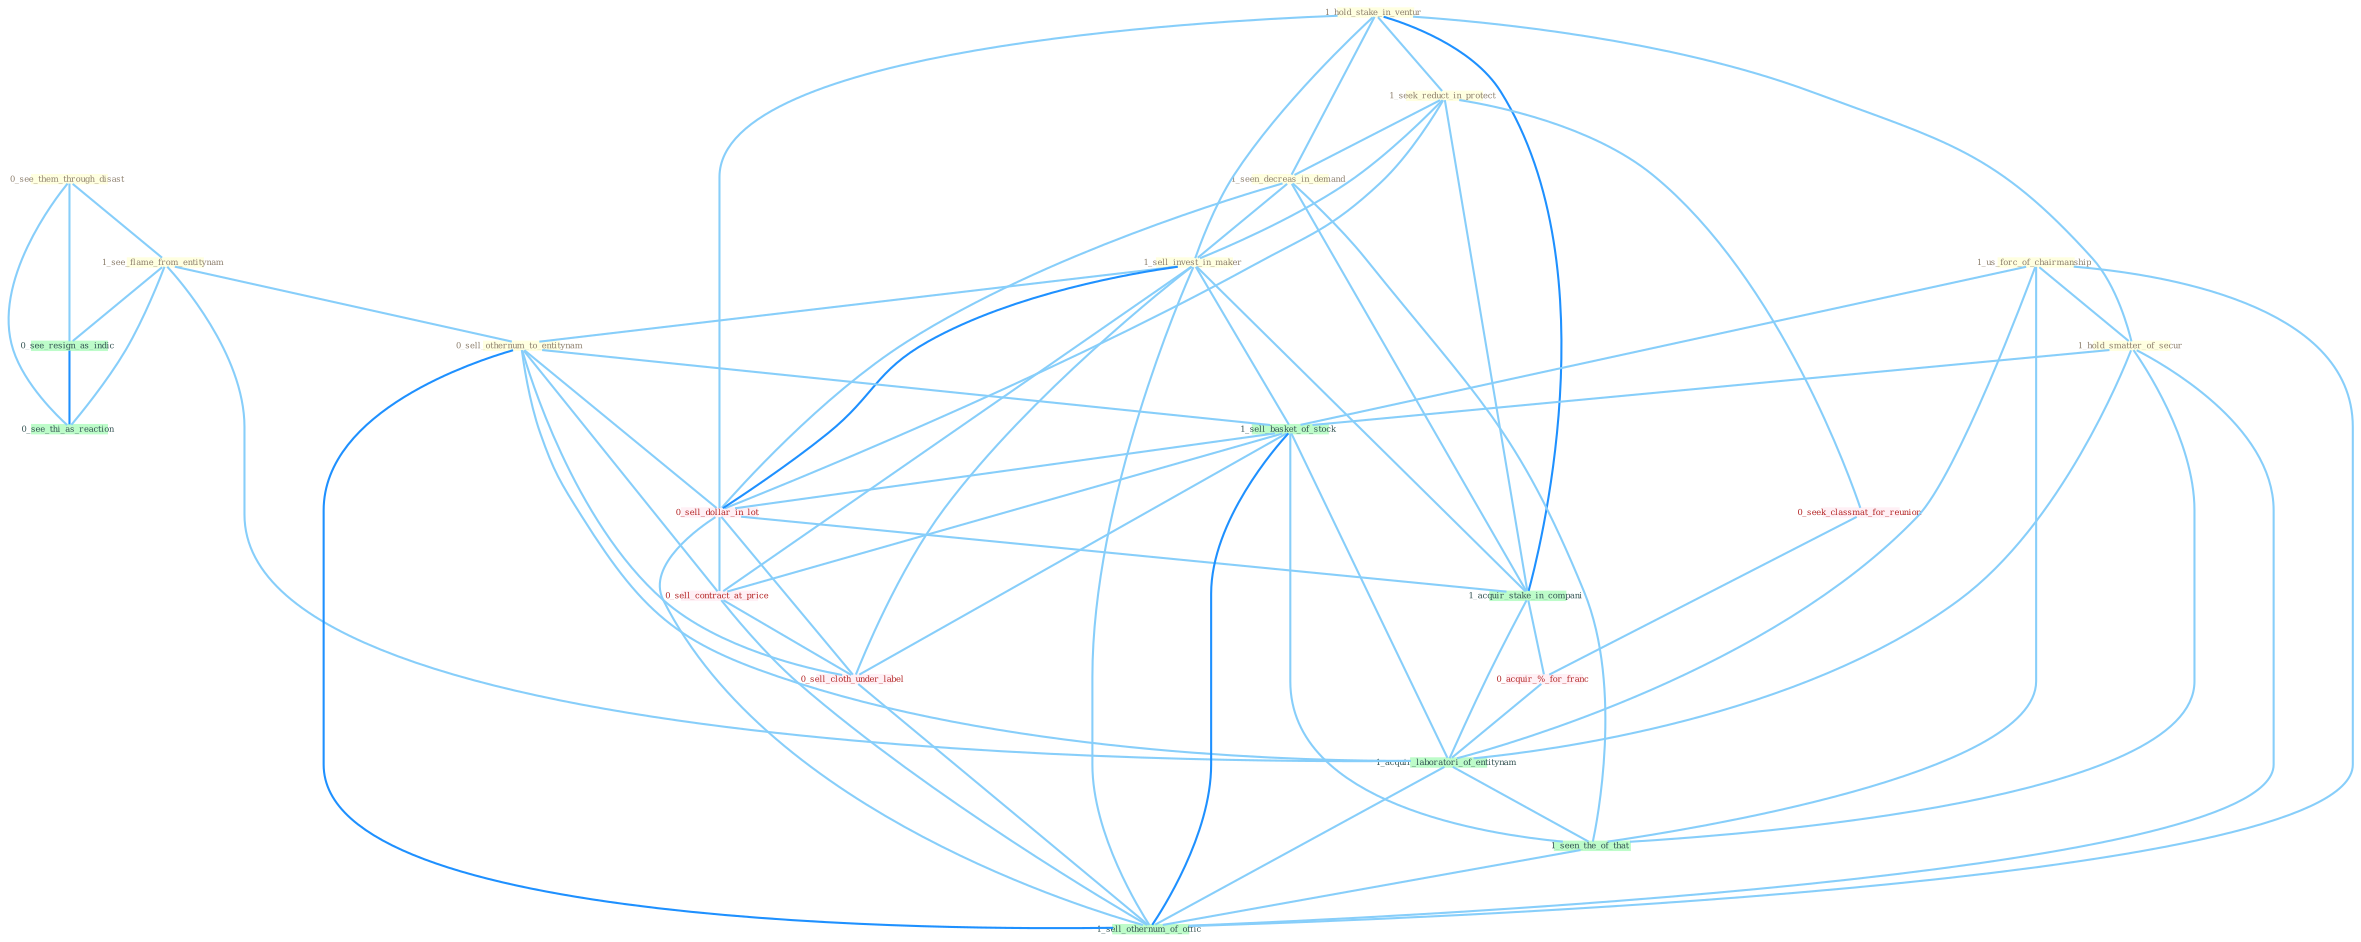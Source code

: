 Graph G{ 
    node
    [shape=polygon,style=filled,width=.5,height=.06,color="#BDFCC9",fixedsize=true,fontsize=4,
    fontcolor="#2f4f4f"];
    {node
    [color="#ffffe0", fontcolor="#8b7d6b"] "0_see_them_through_disast " "1_hold_stake_in_ventur " "1_seek_reduct_in_protect " "1_seen_decreas_in_demand " "1_sell_invest_in_maker " "1_see_flame_from_entitynam " "1_us_forc_of_chairmanship " "0_sell_othernum_to_entitynam " "1_hold_smatter_of_secur "}
{node [color="#fff0f5", fontcolor="#b22222"] "0_seek_classmat_for_reunion " "0_sell_dollar_in_lot " "0_acquir_%_for_franc " "0_sell_contract_at_price " "0_sell_cloth_under_label "}
edge [color="#B0E2FF"];

	"0_see_them_through_disast " -- "1_see_flame_from_entitynam " [w="1", color="#87cefa" ];
	"0_see_them_through_disast " -- "0_see_resign_as_indic " [w="1", color="#87cefa" ];
	"0_see_them_through_disast " -- "0_see_thi_as_reaction " [w="1", color="#87cefa" ];
	"1_hold_stake_in_ventur " -- "1_seek_reduct_in_protect " [w="1", color="#87cefa" ];
	"1_hold_stake_in_ventur " -- "1_seen_decreas_in_demand " [w="1", color="#87cefa" ];
	"1_hold_stake_in_ventur " -- "1_sell_invest_in_maker " [w="1", color="#87cefa" ];
	"1_hold_stake_in_ventur " -- "1_hold_smatter_of_secur " [w="1", color="#87cefa" ];
	"1_hold_stake_in_ventur " -- "0_sell_dollar_in_lot " [w="1", color="#87cefa" ];
	"1_hold_stake_in_ventur " -- "1_acquir_stake_in_compani " [w="2", color="#1e90ff" , len=0.8];
	"1_seek_reduct_in_protect " -- "1_seen_decreas_in_demand " [w="1", color="#87cefa" ];
	"1_seek_reduct_in_protect " -- "1_sell_invest_in_maker " [w="1", color="#87cefa" ];
	"1_seek_reduct_in_protect " -- "0_seek_classmat_for_reunion " [w="1", color="#87cefa" ];
	"1_seek_reduct_in_protect " -- "0_sell_dollar_in_lot " [w="1", color="#87cefa" ];
	"1_seek_reduct_in_protect " -- "1_acquir_stake_in_compani " [w="1", color="#87cefa" ];
	"1_seen_decreas_in_demand " -- "1_sell_invest_in_maker " [w="1", color="#87cefa" ];
	"1_seen_decreas_in_demand " -- "0_sell_dollar_in_lot " [w="1", color="#87cefa" ];
	"1_seen_decreas_in_demand " -- "1_acquir_stake_in_compani " [w="1", color="#87cefa" ];
	"1_seen_decreas_in_demand " -- "1_seen_the_of_that " [w="1", color="#87cefa" ];
	"1_sell_invest_in_maker " -- "0_sell_othernum_to_entitynam " [w="1", color="#87cefa" ];
	"1_sell_invest_in_maker " -- "1_sell_basket_of_stock " [w="1", color="#87cefa" ];
	"1_sell_invest_in_maker " -- "0_sell_dollar_in_lot " [w="2", color="#1e90ff" , len=0.8];
	"1_sell_invest_in_maker " -- "1_acquir_stake_in_compani " [w="1", color="#87cefa" ];
	"1_sell_invest_in_maker " -- "0_sell_contract_at_price " [w="1", color="#87cefa" ];
	"1_sell_invest_in_maker " -- "0_sell_cloth_under_label " [w="1", color="#87cefa" ];
	"1_sell_invest_in_maker " -- "1_sell_othernum_of_offic " [w="1", color="#87cefa" ];
	"1_see_flame_from_entitynam " -- "0_sell_othernum_to_entitynam " [w="1", color="#87cefa" ];
	"1_see_flame_from_entitynam " -- "0_see_resign_as_indic " [w="1", color="#87cefa" ];
	"1_see_flame_from_entitynam " -- "1_acquir_laboratori_of_entitynam " [w="1", color="#87cefa" ];
	"1_see_flame_from_entitynam " -- "0_see_thi_as_reaction " [w="1", color="#87cefa" ];
	"1_us_forc_of_chairmanship " -- "1_hold_smatter_of_secur " [w="1", color="#87cefa" ];
	"1_us_forc_of_chairmanship " -- "1_sell_basket_of_stock " [w="1", color="#87cefa" ];
	"1_us_forc_of_chairmanship " -- "1_acquir_laboratori_of_entitynam " [w="1", color="#87cefa" ];
	"1_us_forc_of_chairmanship " -- "1_seen_the_of_that " [w="1", color="#87cefa" ];
	"1_us_forc_of_chairmanship " -- "1_sell_othernum_of_offic " [w="1", color="#87cefa" ];
	"0_sell_othernum_to_entitynam " -- "1_sell_basket_of_stock " [w="1", color="#87cefa" ];
	"0_sell_othernum_to_entitynam " -- "0_sell_dollar_in_lot " [w="1", color="#87cefa" ];
	"0_sell_othernum_to_entitynam " -- "0_sell_contract_at_price " [w="1", color="#87cefa" ];
	"0_sell_othernum_to_entitynam " -- "1_acquir_laboratori_of_entitynam " [w="1", color="#87cefa" ];
	"0_sell_othernum_to_entitynam " -- "0_sell_cloth_under_label " [w="1", color="#87cefa" ];
	"0_sell_othernum_to_entitynam " -- "1_sell_othernum_of_offic " [w="2", color="#1e90ff" , len=0.8];
	"1_hold_smatter_of_secur " -- "1_sell_basket_of_stock " [w="1", color="#87cefa" ];
	"1_hold_smatter_of_secur " -- "1_acquir_laboratori_of_entitynam " [w="1", color="#87cefa" ];
	"1_hold_smatter_of_secur " -- "1_seen_the_of_that " [w="1", color="#87cefa" ];
	"1_hold_smatter_of_secur " -- "1_sell_othernum_of_offic " [w="1", color="#87cefa" ];
	"0_seek_classmat_for_reunion " -- "0_acquir_%_for_franc " [w="1", color="#87cefa" ];
	"1_sell_basket_of_stock " -- "0_sell_dollar_in_lot " [w="1", color="#87cefa" ];
	"1_sell_basket_of_stock " -- "0_sell_contract_at_price " [w="1", color="#87cefa" ];
	"1_sell_basket_of_stock " -- "1_acquir_laboratori_of_entitynam " [w="1", color="#87cefa" ];
	"1_sell_basket_of_stock " -- "0_sell_cloth_under_label " [w="1", color="#87cefa" ];
	"1_sell_basket_of_stock " -- "1_seen_the_of_that " [w="1", color="#87cefa" ];
	"1_sell_basket_of_stock " -- "1_sell_othernum_of_offic " [w="2", color="#1e90ff" , len=0.8];
	"0_sell_dollar_in_lot " -- "1_acquir_stake_in_compani " [w="1", color="#87cefa" ];
	"0_sell_dollar_in_lot " -- "0_sell_contract_at_price " [w="1", color="#87cefa" ];
	"0_sell_dollar_in_lot " -- "0_sell_cloth_under_label " [w="1", color="#87cefa" ];
	"0_sell_dollar_in_lot " -- "1_sell_othernum_of_offic " [w="1", color="#87cefa" ];
	"0_see_resign_as_indic " -- "0_see_thi_as_reaction " [w="2", color="#1e90ff" , len=0.8];
	"1_acquir_stake_in_compani " -- "0_acquir_%_for_franc " [w="1", color="#87cefa" ];
	"1_acquir_stake_in_compani " -- "1_acquir_laboratori_of_entitynam " [w="1", color="#87cefa" ];
	"0_acquir_%_for_franc " -- "1_acquir_laboratori_of_entitynam " [w="1", color="#87cefa" ];
	"0_sell_contract_at_price " -- "0_sell_cloth_under_label " [w="1", color="#87cefa" ];
	"0_sell_contract_at_price " -- "1_sell_othernum_of_offic " [w="1", color="#87cefa" ];
	"1_acquir_laboratori_of_entitynam " -- "1_seen_the_of_that " [w="1", color="#87cefa" ];
	"1_acquir_laboratori_of_entitynam " -- "1_sell_othernum_of_offic " [w="1", color="#87cefa" ];
	"0_sell_cloth_under_label " -- "1_sell_othernum_of_offic " [w="1", color="#87cefa" ];
	"1_seen_the_of_that " -- "1_sell_othernum_of_offic " [w="1", color="#87cefa" ];
}